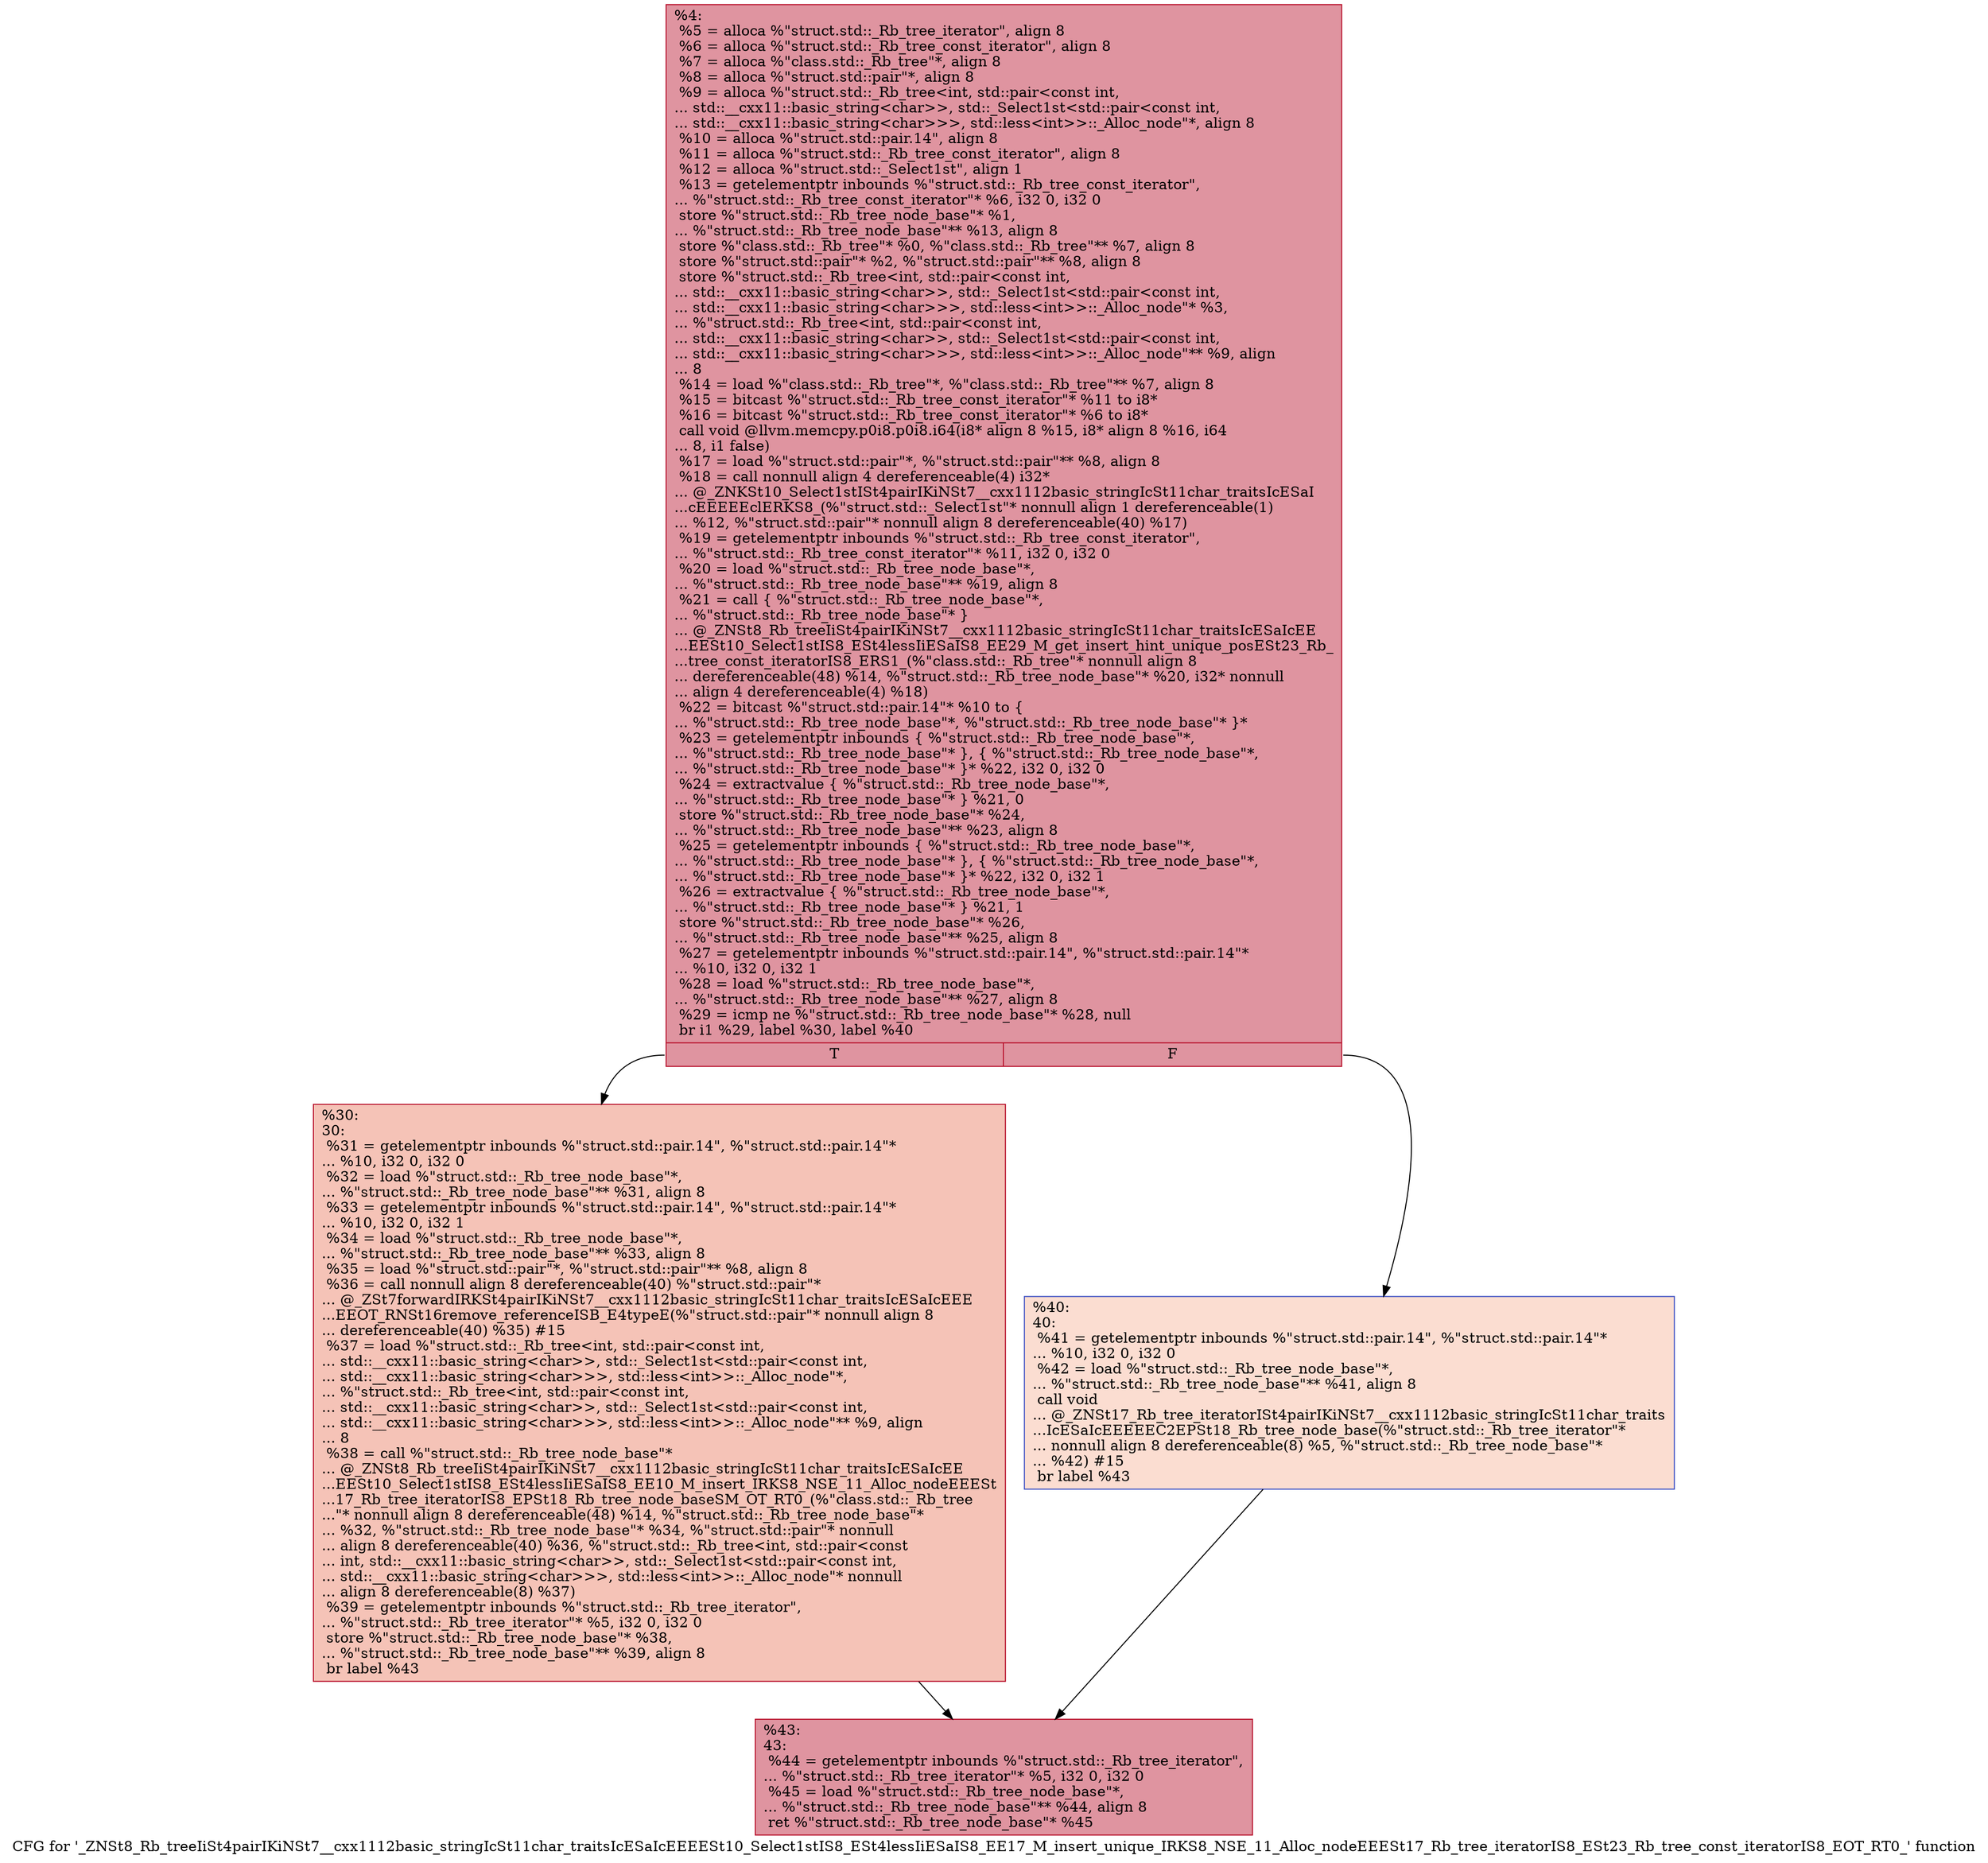 digraph "CFG for '_ZNSt8_Rb_treeIiSt4pairIKiNSt7__cxx1112basic_stringIcSt11char_traitsIcESaIcEEEESt10_Select1stIS8_ESt4lessIiESaIS8_EE17_M_insert_unique_IRKS8_NSE_11_Alloc_nodeEEESt17_Rb_tree_iteratorIS8_ESt23_Rb_tree_const_iteratorIS8_EOT_RT0_' function" {
	label="CFG for '_ZNSt8_Rb_treeIiSt4pairIKiNSt7__cxx1112basic_stringIcSt11char_traitsIcESaIcEEEESt10_Select1stIS8_ESt4lessIiESaIS8_EE17_M_insert_unique_IRKS8_NSE_11_Alloc_nodeEEESt17_Rb_tree_iteratorIS8_ESt23_Rb_tree_const_iteratorIS8_EOT_RT0_' function";

	Node0x561d2df3a080 [shape=record,color="#b70d28ff", style=filled, fillcolor="#b70d2870",label="{%4:\l  %5 = alloca %\"struct.std::_Rb_tree_iterator\", align 8\l  %6 = alloca %\"struct.std::_Rb_tree_const_iterator\", align 8\l  %7 = alloca %\"class.std::_Rb_tree\"*, align 8\l  %8 = alloca %\"struct.std::pair\"*, align 8\l  %9 = alloca %\"struct.std::_Rb_tree\<int, std::pair\<const int,\l... std::__cxx11::basic_string\<char\>\>, std::_Select1st\<std::pair\<const int,\l... std::__cxx11::basic_string\<char\>\>\>, std::less\<int\>\>::_Alloc_node\"*, align 8\l  %10 = alloca %\"struct.std::pair.14\", align 8\l  %11 = alloca %\"struct.std::_Rb_tree_const_iterator\", align 8\l  %12 = alloca %\"struct.std::_Select1st\", align 1\l  %13 = getelementptr inbounds %\"struct.std::_Rb_tree_const_iterator\",\l... %\"struct.std::_Rb_tree_const_iterator\"* %6, i32 0, i32 0\l  store %\"struct.std::_Rb_tree_node_base\"* %1,\l... %\"struct.std::_Rb_tree_node_base\"** %13, align 8\l  store %\"class.std::_Rb_tree\"* %0, %\"class.std::_Rb_tree\"** %7, align 8\l  store %\"struct.std::pair\"* %2, %\"struct.std::pair\"** %8, align 8\l  store %\"struct.std::_Rb_tree\<int, std::pair\<const int,\l... std::__cxx11::basic_string\<char\>\>, std::_Select1st\<std::pair\<const int,\l... std::__cxx11::basic_string\<char\>\>\>, std::less\<int\>\>::_Alloc_node\"* %3,\l... %\"struct.std::_Rb_tree\<int, std::pair\<const int,\l... std::__cxx11::basic_string\<char\>\>, std::_Select1st\<std::pair\<const int,\l... std::__cxx11::basic_string\<char\>\>\>, std::less\<int\>\>::_Alloc_node\"** %9, align\l... 8\l  %14 = load %\"class.std::_Rb_tree\"*, %\"class.std::_Rb_tree\"** %7, align 8\l  %15 = bitcast %\"struct.std::_Rb_tree_const_iterator\"* %11 to i8*\l  %16 = bitcast %\"struct.std::_Rb_tree_const_iterator\"* %6 to i8*\l  call void @llvm.memcpy.p0i8.p0i8.i64(i8* align 8 %15, i8* align 8 %16, i64\l... 8, i1 false)\l  %17 = load %\"struct.std::pair\"*, %\"struct.std::pair\"** %8, align 8\l  %18 = call nonnull align 4 dereferenceable(4) i32*\l... @_ZNKSt10_Select1stISt4pairIKiNSt7__cxx1112basic_stringIcSt11char_traitsIcESaI\l...cEEEEEclERKS8_(%\"struct.std::_Select1st\"* nonnull align 1 dereferenceable(1)\l... %12, %\"struct.std::pair\"* nonnull align 8 dereferenceable(40) %17)\l  %19 = getelementptr inbounds %\"struct.std::_Rb_tree_const_iterator\",\l... %\"struct.std::_Rb_tree_const_iterator\"* %11, i32 0, i32 0\l  %20 = load %\"struct.std::_Rb_tree_node_base\"*,\l... %\"struct.std::_Rb_tree_node_base\"** %19, align 8\l  %21 = call \{ %\"struct.std::_Rb_tree_node_base\"*,\l... %\"struct.std::_Rb_tree_node_base\"* \}\l... @_ZNSt8_Rb_treeIiSt4pairIKiNSt7__cxx1112basic_stringIcSt11char_traitsIcESaIcEE\l...EESt10_Select1stIS8_ESt4lessIiESaIS8_EE29_M_get_insert_hint_unique_posESt23_Rb_\l...tree_const_iteratorIS8_ERS1_(%\"class.std::_Rb_tree\"* nonnull align 8\l... dereferenceable(48) %14, %\"struct.std::_Rb_tree_node_base\"* %20, i32* nonnull\l... align 4 dereferenceable(4) %18)\l  %22 = bitcast %\"struct.std::pair.14\"* %10 to \{\l... %\"struct.std::_Rb_tree_node_base\"*, %\"struct.std::_Rb_tree_node_base\"* \}*\l  %23 = getelementptr inbounds \{ %\"struct.std::_Rb_tree_node_base\"*,\l... %\"struct.std::_Rb_tree_node_base\"* \}, \{ %\"struct.std::_Rb_tree_node_base\"*,\l... %\"struct.std::_Rb_tree_node_base\"* \}* %22, i32 0, i32 0\l  %24 = extractvalue \{ %\"struct.std::_Rb_tree_node_base\"*,\l... %\"struct.std::_Rb_tree_node_base\"* \} %21, 0\l  store %\"struct.std::_Rb_tree_node_base\"* %24,\l... %\"struct.std::_Rb_tree_node_base\"** %23, align 8\l  %25 = getelementptr inbounds \{ %\"struct.std::_Rb_tree_node_base\"*,\l... %\"struct.std::_Rb_tree_node_base\"* \}, \{ %\"struct.std::_Rb_tree_node_base\"*,\l... %\"struct.std::_Rb_tree_node_base\"* \}* %22, i32 0, i32 1\l  %26 = extractvalue \{ %\"struct.std::_Rb_tree_node_base\"*,\l... %\"struct.std::_Rb_tree_node_base\"* \} %21, 1\l  store %\"struct.std::_Rb_tree_node_base\"* %26,\l... %\"struct.std::_Rb_tree_node_base\"** %25, align 8\l  %27 = getelementptr inbounds %\"struct.std::pair.14\", %\"struct.std::pair.14\"*\l... %10, i32 0, i32 1\l  %28 = load %\"struct.std::_Rb_tree_node_base\"*,\l... %\"struct.std::_Rb_tree_node_base\"** %27, align 8\l  %29 = icmp ne %\"struct.std::_Rb_tree_node_base\"* %28, null\l  br i1 %29, label %30, label %40\l|{<s0>T|<s1>F}}"];
	Node0x561d2df3a080:s0 -> Node0x561d2df3b580;
	Node0x561d2df3a080:s1 -> Node0x561d2df3b5d0;
	Node0x561d2df3b580 [shape=record,color="#b70d28ff", style=filled, fillcolor="#e8765c70",label="{%30:\l30:                                               \l  %31 = getelementptr inbounds %\"struct.std::pair.14\", %\"struct.std::pair.14\"*\l... %10, i32 0, i32 0\l  %32 = load %\"struct.std::_Rb_tree_node_base\"*,\l... %\"struct.std::_Rb_tree_node_base\"** %31, align 8\l  %33 = getelementptr inbounds %\"struct.std::pair.14\", %\"struct.std::pair.14\"*\l... %10, i32 0, i32 1\l  %34 = load %\"struct.std::_Rb_tree_node_base\"*,\l... %\"struct.std::_Rb_tree_node_base\"** %33, align 8\l  %35 = load %\"struct.std::pair\"*, %\"struct.std::pair\"** %8, align 8\l  %36 = call nonnull align 8 dereferenceable(40) %\"struct.std::pair\"*\l... @_ZSt7forwardIRKSt4pairIKiNSt7__cxx1112basic_stringIcSt11char_traitsIcESaIcEEE\l...EEOT_RNSt16remove_referenceISB_E4typeE(%\"struct.std::pair\"* nonnull align 8\l... dereferenceable(40) %35) #15\l  %37 = load %\"struct.std::_Rb_tree\<int, std::pair\<const int,\l... std::__cxx11::basic_string\<char\>\>, std::_Select1st\<std::pair\<const int,\l... std::__cxx11::basic_string\<char\>\>\>, std::less\<int\>\>::_Alloc_node\"*,\l... %\"struct.std::_Rb_tree\<int, std::pair\<const int,\l... std::__cxx11::basic_string\<char\>\>, std::_Select1st\<std::pair\<const int,\l... std::__cxx11::basic_string\<char\>\>\>, std::less\<int\>\>::_Alloc_node\"** %9, align\l... 8\l  %38 = call %\"struct.std::_Rb_tree_node_base\"*\l... @_ZNSt8_Rb_treeIiSt4pairIKiNSt7__cxx1112basic_stringIcSt11char_traitsIcESaIcEE\l...EESt10_Select1stIS8_ESt4lessIiESaIS8_EE10_M_insert_IRKS8_NSE_11_Alloc_nodeEEESt\l...17_Rb_tree_iteratorIS8_EPSt18_Rb_tree_node_baseSM_OT_RT0_(%\"class.std::_Rb_tree\l...\"* nonnull align 8 dereferenceable(48) %14, %\"struct.std::_Rb_tree_node_base\"*\l... %32, %\"struct.std::_Rb_tree_node_base\"* %34, %\"struct.std::pair\"* nonnull\l... align 8 dereferenceable(40) %36, %\"struct.std::_Rb_tree\<int, std::pair\<const\l... int, std::__cxx11::basic_string\<char\>\>, std::_Select1st\<std::pair\<const int,\l... std::__cxx11::basic_string\<char\>\>\>, std::less\<int\>\>::_Alloc_node\"* nonnull\l... align 8 dereferenceable(8) %37)\l  %39 = getelementptr inbounds %\"struct.std::_Rb_tree_iterator\",\l... %\"struct.std::_Rb_tree_iterator\"* %5, i32 0, i32 0\l  store %\"struct.std::_Rb_tree_node_base\"* %38,\l... %\"struct.std::_Rb_tree_node_base\"** %39, align 8\l  br label %43\l}"];
	Node0x561d2df3b580 -> Node0x561d2df3d000;
	Node0x561d2df3b5d0 [shape=record,color="#3d50c3ff", style=filled, fillcolor="#f7b39670",label="{%40:\l40:                                               \l  %41 = getelementptr inbounds %\"struct.std::pair.14\", %\"struct.std::pair.14\"*\l... %10, i32 0, i32 0\l  %42 = load %\"struct.std::_Rb_tree_node_base\"*,\l... %\"struct.std::_Rb_tree_node_base\"** %41, align 8\l  call void\l... @_ZNSt17_Rb_tree_iteratorISt4pairIKiNSt7__cxx1112basic_stringIcSt11char_traits\l...IcESaIcEEEEEC2EPSt18_Rb_tree_node_base(%\"struct.std::_Rb_tree_iterator\"*\l... nonnull align 8 dereferenceable(8) %5, %\"struct.std::_Rb_tree_node_base\"*\l... %42) #15\l  br label %43\l}"];
	Node0x561d2df3b5d0 -> Node0x561d2df3d000;
	Node0x561d2df3d000 [shape=record,color="#b70d28ff", style=filled, fillcolor="#b70d2870",label="{%43:\l43:                                               \l  %44 = getelementptr inbounds %\"struct.std::_Rb_tree_iterator\",\l... %\"struct.std::_Rb_tree_iterator\"* %5, i32 0, i32 0\l  %45 = load %\"struct.std::_Rb_tree_node_base\"*,\l... %\"struct.std::_Rb_tree_node_base\"** %44, align 8\l  ret %\"struct.std::_Rb_tree_node_base\"* %45\l}"];
}
